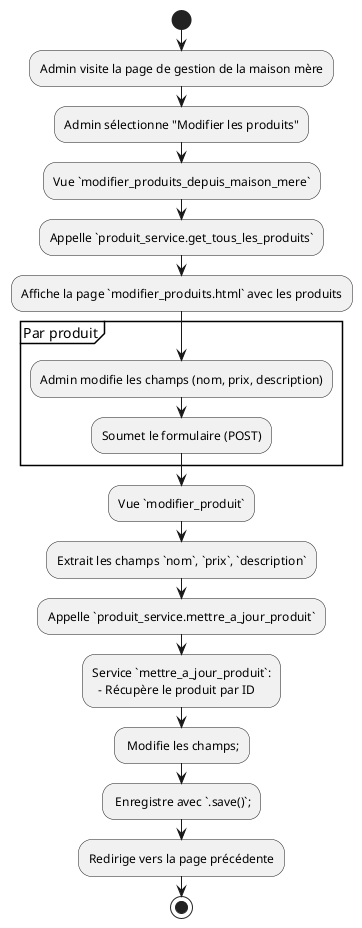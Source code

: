 @startuml
start

:Admin visite la page de gestion de la maison mère;
:Admin sélectionne "Modifier les produits";

:Vue `modifier_produits_depuis_maison_mere`;
:Appelle `produit_service.get_tous_les_produits`;
:Affiche la page `modifier_produits.html` avec les produits;

partition "Par produit" {
    :Admin modifie les champs (nom, prix, description);
    :Soumet le formulaire (POST);
}

:Vue `modifier_produit`;
:Extrait les champs `nom`, `prix`, `description`;
:Appelle `produit_service.mettre_a_jour_produit`;

:Service `mettre_a_jour_produit`:
  - Récupère le produit par ID;
  - Modifie les champs;
  - Enregistre avec `.save()`;

:Redirige vers la page précédente;

stop
@enduml
